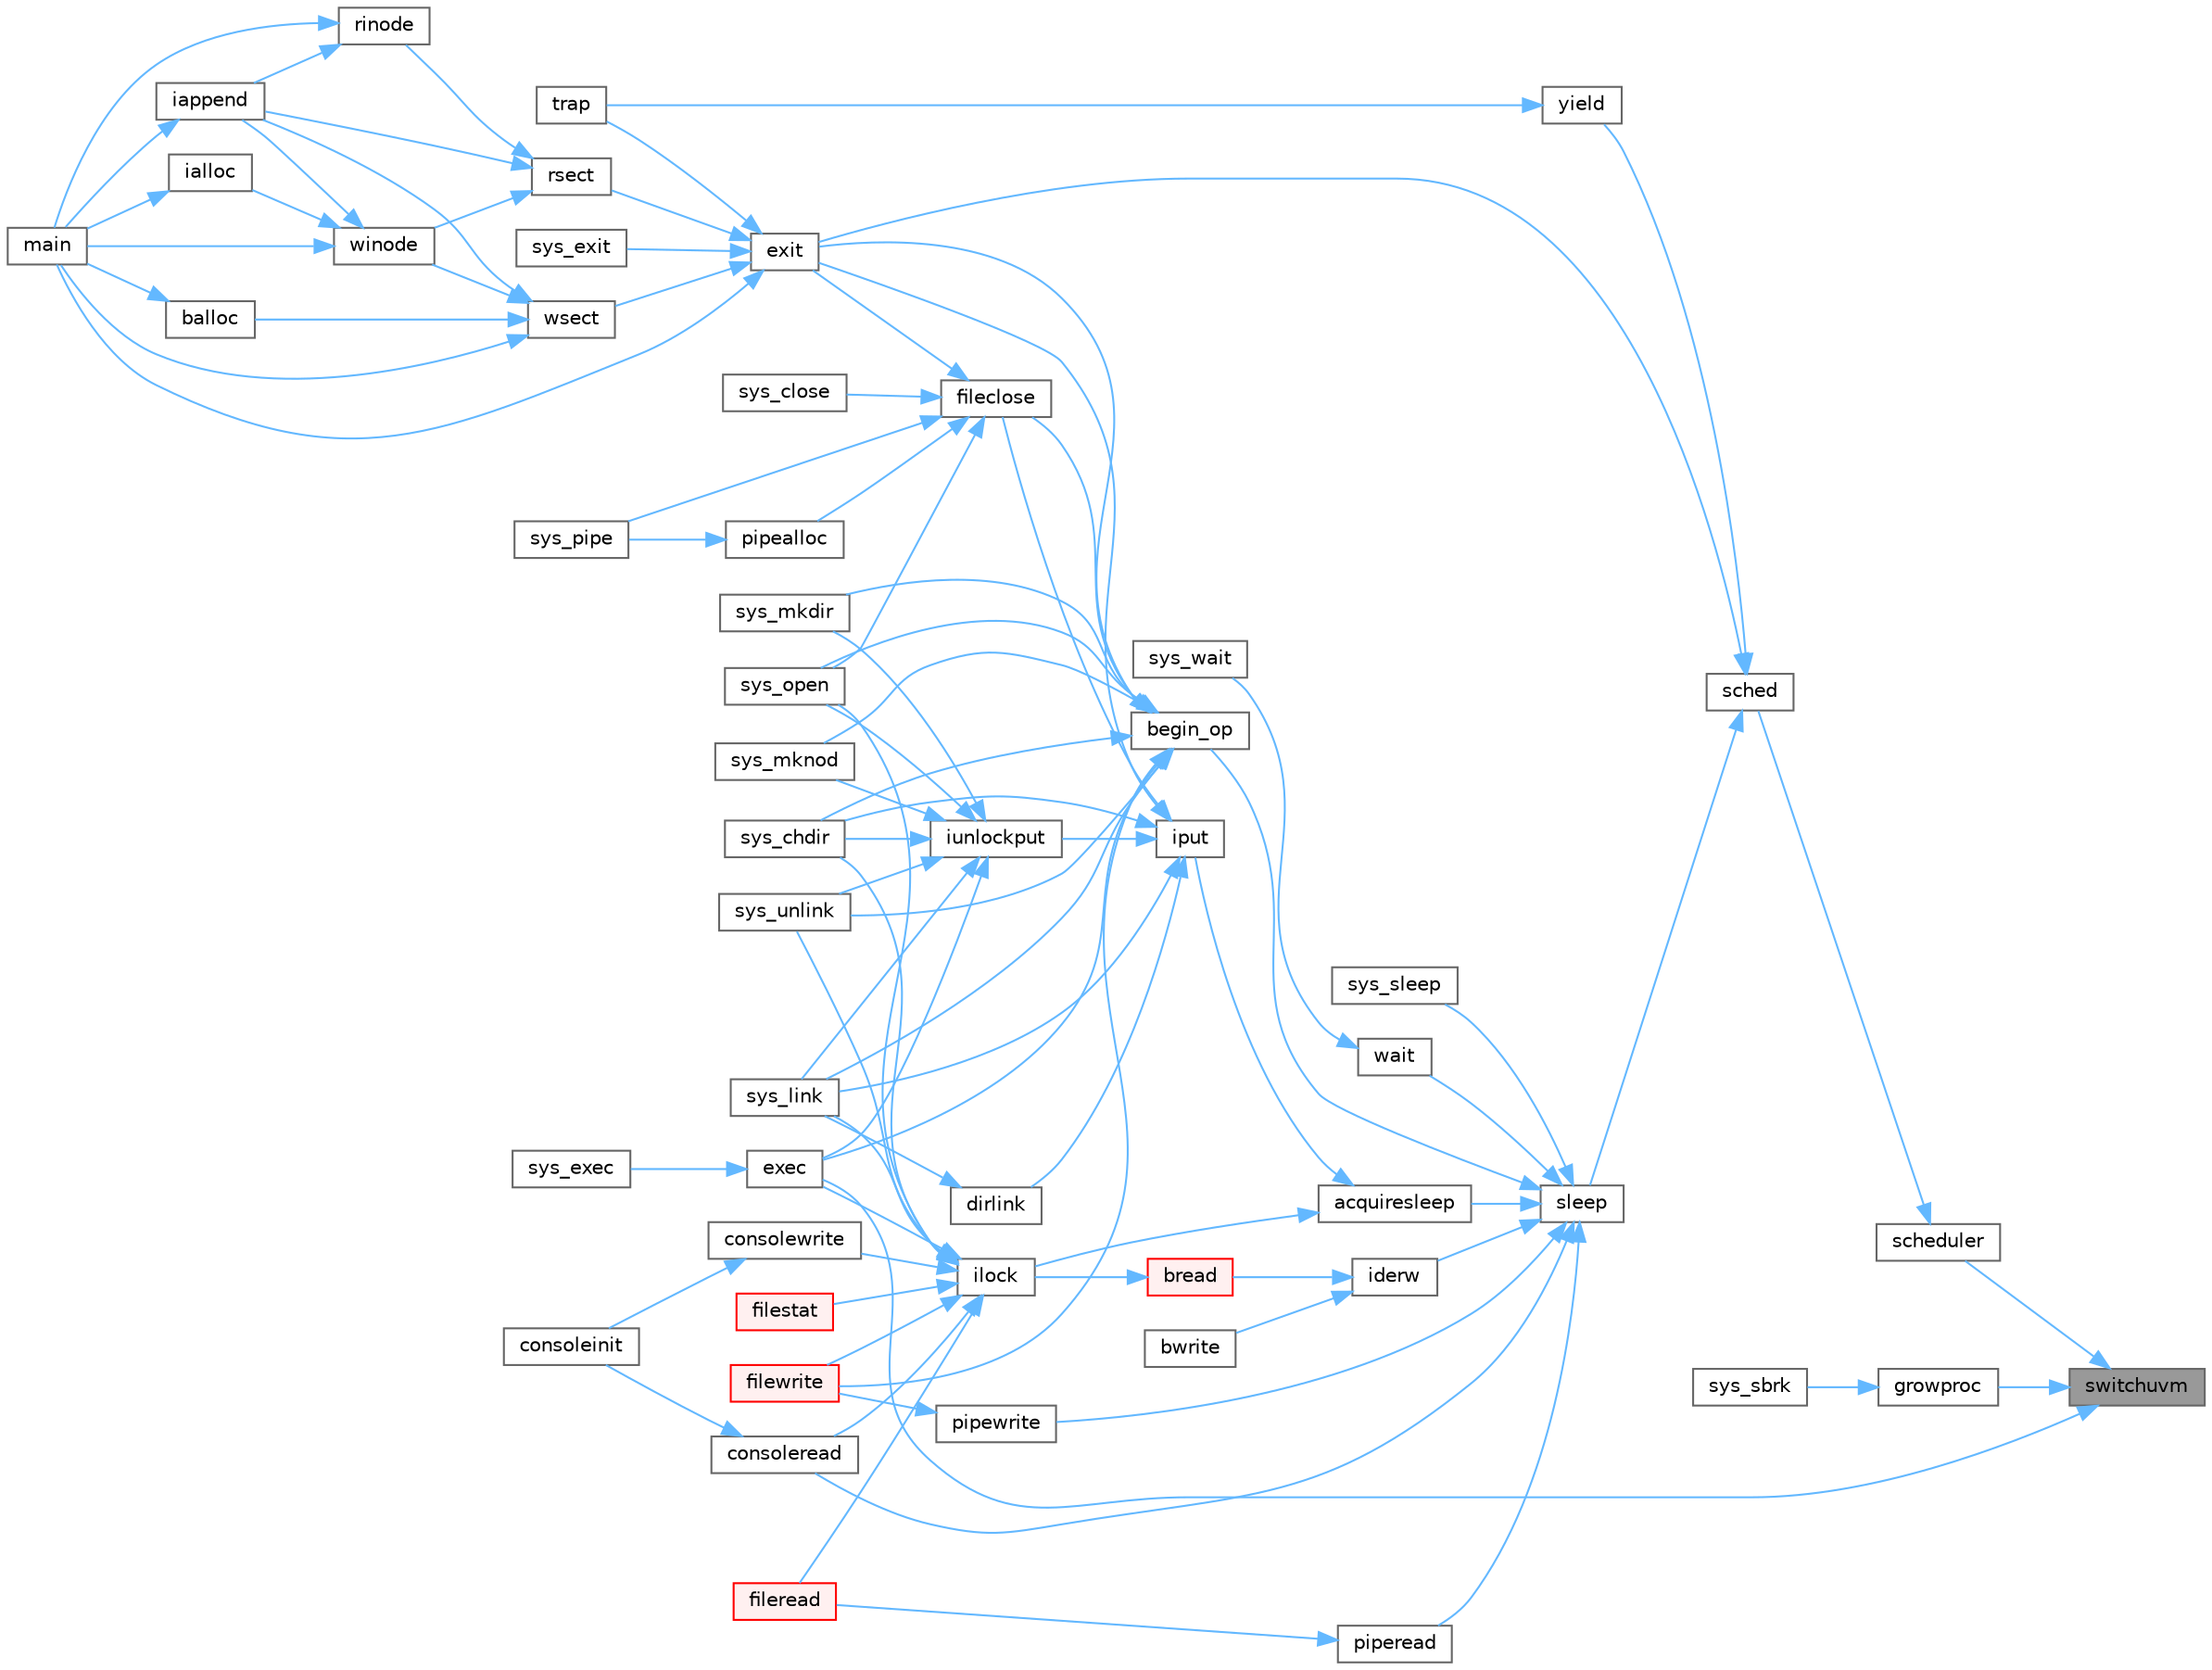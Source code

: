 digraph "switchuvm"
{
 // LATEX_PDF_SIZE
  bgcolor="transparent";
  edge [fontname=Helvetica,fontsize=10,labelfontname=Helvetica,labelfontsize=10];
  node [fontname=Helvetica,fontsize=10,shape=box,height=0.2,width=0.4];
  rankdir="RL";
  Node1 [id="Node000001",label="switchuvm",height=0.2,width=0.4,color="gray40", fillcolor="grey60", style="filled", fontcolor="black",tooltip=" "];
  Node1 -> Node2 [id="edge89_Node000001_Node000002",dir="back",color="steelblue1",style="solid",tooltip=" "];
  Node2 [id="Node000002",label="exec",height=0.2,width=0.4,color="grey40", fillcolor="white", style="filled",URL="$df/dc9/exec_8c.html#ace32454ed0d37834dcb1cb4f8b727e6e",tooltip=" "];
  Node2 -> Node3 [id="edge90_Node000002_Node000003",dir="back",color="steelblue1",style="solid",tooltip=" "];
  Node3 [id="Node000003",label="sys_exec",height=0.2,width=0.4,color="grey40", fillcolor="white", style="filled",URL="$d1/d14/sysfile_8c.html#aeaa813ddeb6a5fac3c45714c7351c526",tooltip=" "];
  Node1 -> Node4 [id="edge91_Node000001_Node000004",dir="back",color="steelblue1",style="solid",tooltip=" "];
  Node4 [id="Node000004",label="growproc",height=0.2,width=0.4,color="grey40", fillcolor="white", style="filled",URL="$d3/dda/proc_8c.html#a9c16214741f4fcd088e5eea468709328",tooltip=" "];
  Node4 -> Node5 [id="edge92_Node000004_Node000005",dir="back",color="steelblue1",style="solid",tooltip=" "];
  Node5 [id="Node000005",label="sys_sbrk",height=0.2,width=0.4,color="grey40", fillcolor="white", style="filled",URL="$dd/d35/sysproc_8c.html#ab21d46be776cf6075a997af525a1a628",tooltip=" "];
  Node1 -> Node6 [id="edge93_Node000001_Node000006",dir="back",color="steelblue1",style="solid",tooltip=" "];
  Node6 [id="Node000006",label="scheduler",height=0.2,width=0.4,color="grey40", fillcolor="white", style="filled",URL="$d3/dda/proc_8c.html#a9fa00b0be5d3c4781048861e2506eb63",tooltip=" "];
  Node6 -> Node7 [id="edge94_Node000006_Node000007",dir="back",color="steelblue1",style="solid",tooltip=" "];
  Node7 [id="Node000007",label="sched",height=0.2,width=0.4,color="grey40", fillcolor="white", style="filled",URL="$d3/dda/proc_8c.html#ad788da91743c333b5bed7c4a0dd12365",tooltip=" "];
  Node7 -> Node8 [id="edge95_Node000007_Node000008",dir="back",color="steelblue1",style="solid",tooltip=" "];
  Node8 [id="Node000008",label="exit",height=0.2,width=0.4,color="grey40", fillcolor="white", style="filled",URL="$d3/dda/proc_8c.html#aaf98ef7cdde3a0dfb2e49919de3298b1",tooltip=" "];
  Node8 -> Node9 [id="edge96_Node000008_Node000009",dir="back",color="steelblue1",style="solid",tooltip=" "];
  Node9 [id="Node000009",label="main",height=0.2,width=0.4,color="grey40", fillcolor="white", style="filled",URL="$d7/d1f/mkfs_8c.html#a0ddf1224851353fc92bfbff6f499fa97",tooltip=" "];
  Node8 -> Node10 [id="edge97_Node000008_Node000010",dir="back",color="steelblue1",style="solid",tooltip=" "];
  Node10 [id="Node000010",label="rsect",height=0.2,width=0.4,color="grey40", fillcolor="white", style="filled",URL="$d7/d1f/mkfs_8c.html#a22ea835ad23cd716a962f30e4882ee80",tooltip=" "];
  Node10 -> Node11 [id="edge98_Node000010_Node000011",dir="back",color="steelblue1",style="solid",tooltip=" "];
  Node11 [id="Node000011",label="iappend",height=0.2,width=0.4,color="grey40", fillcolor="white", style="filled",URL="$d7/d1f/mkfs_8c.html#a268b61616f575ff072f5bb34c83e02e9",tooltip=" "];
  Node11 -> Node9 [id="edge99_Node000011_Node000009",dir="back",color="steelblue1",style="solid",tooltip=" "];
  Node10 -> Node12 [id="edge100_Node000010_Node000012",dir="back",color="steelblue1",style="solid",tooltip=" "];
  Node12 [id="Node000012",label="rinode",height=0.2,width=0.4,color="grey40", fillcolor="white", style="filled",URL="$d7/d1f/mkfs_8c.html#a3b6cb1258a963010211a8e5ddf99defe",tooltip=" "];
  Node12 -> Node11 [id="edge101_Node000012_Node000011",dir="back",color="steelblue1",style="solid",tooltip=" "];
  Node12 -> Node9 [id="edge102_Node000012_Node000009",dir="back",color="steelblue1",style="solid",tooltip=" "];
  Node10 -> Node13 [id="edge103_Node000010_Node000013",dir="back",color="steelblue1",style="solid",tooltip=" "];
  Node13 [id="Node000013",label="winode",height=0.2,width=0.4,color="grey40", fillcolor="white", style="filled",URL="$d7/d1f/mkfs_8c.html#a2540c48cea7dc865909cfb3f8450a887",tooltip=" "];
  Node13 -> Node14 [id="edge104_Node000013_Node000014",dir="back",color="steelblue1",style="solid",tooltip=" "];
  Node14 [id="Node000014",label="ialloc",height=0.2,width=0.4,color="grey40", fillcolor="white", style="filled",URL="$d7/d1f/mkfs_8c.html#a341af7faeda3d6fcb57a5a9fe3a0104a",tooltip=" "];
  Node14 -> Node9 [id="edge105_Node000014_Node000009",dir="back",color="steelblue1",style="solid",tooltip=" "];
  Node13 -> Node11 [id="edge106_Node000013_Node000011",dir="back",color="steelblue1",style="solid",tooltip=" "];
  Node13 -> Node9 [id="edge107_Node000013_Node000009",dir="back",color="steelblue1",style="solid",tooltip=" "];
  Node8 -> Node15 [id="edge108_Node000008_Node000015",dir="back",color="steelblue1",style="solid",tooltip=" "];
  Node15 [id="Node000015",label="sys_exit",height=0.2,width=0.4,color="grey40", fillcolor="white", style="filled",URL="$dd/d35/sysproc_8c.html#aee72faa31a0c32b410aba558ef1d59f2",tooltip=" "];
  Node8 -> Node16 [id="edge109_Node000008_Node000016",dir="back",color="steelblue1",style="solid",tooltip=" "];
  Node16 [id="Node000016",label="trap",height=0.2,width=0.4,color="grey40", fillcolor="white", style="filled",URL="$dc/d6f/trap_8c.html#a372d166e36c086c91e5f5d81e5fead3a",tooltip=" "];
  Node8 -> Node17 [id="edge110_Node000008_Node000017",dir="back",color="steelblue1",style="solid",tooltip=" "];
  Node17 [id="Node000017",label="wsect",height=0.2,width=0.4,color="grey40", fillcolor="white", style="filled",URL="$d7/d1f/mkfs_8c.html#ac62d827d836d1807e4d6f365f32348bb",tooltip=" "];
  Node17 -> Node18 [id="edge111_Node000017_Node000018",dir="back",color="steelblue1",style="solid",tooltip=" "];
  Node18 [id="Node000018",label="balloc",height=0.2,width=0.4,color="grey40", fillcolor="white", style="filled",URL="$d7/d1f/mkfs_8c.html#a327cdfc7a74165d8922ec6c8ba256906",tooltip=" "];
  Node18 -> Node9 [id="edge112_Node000018_Node000009",dir="back",color="steelblue1",style="solid",tooltip=" "];
  Node17 -> Node11 [id="edge113_Node000017_Node000011",dir="back",color="steelblue1",style="solid",tooltip=" "];
  Node17 -> Node9 [id="edge114_Node000017_Node000009",dir="back",color="steelblue1",style="solid",tooltip=" "];
  Node17 -> Node13 [id="edge115_Node000017_Node000013",dir="back",color="steelblue1",style="solid",tooltip=" "];
  Node7 -> Node19 [id="edge116_Node000007_Node000019",dir="back",color="steelblue1",style="solid",tooltip=" "];
  Node19 [id="Node000019",label="sleep",height=0.2,width=0.4,color="grey40", fillcolor="white", style="filled",URL="$d3/dda/proc_8c.html#ae70cc0370342e46f6db3bec367232457",tooltip=" "];
  Node19 -> Node20 [id="edge117_Node000019_Node000020",dir="back",color="steelblue1",style="solid",tooltip=" "];
  Node20 [id="Node000020",label="acquiresleep",height=0.2,width=0.4,color="grey40", fillcolor="white", style="filled",URL="$d8/dd1/sleeplock_8c.html#aaad2d7a86d4859982dd9a132f5128ff2",tooltip=" "];
  Node20 -> Node21 [id="edge118_Node000020_Node000021",dir="back",color="steelblue1",style="solid",tooltip=" "];
  Node21 [id="Node000021",label="ilock",height=0.2,width=0.4,color="grey40", fillcolor="white", style="filled",URL="$d2/d5a/fs_8c.html#aed28187406d84a3aa71f10c6235a03ec",tooltip=" "];
  Node21 -> Node22 [id="edge119_Node000021_Node000022",dir="back",color="steelblue1",style="solid",tooltip=" "];
  Node22 [id="Node000022",label="consoleread",height=0.2,width=0.4,color="grey40", fillcolor="white", style="filled",URL="$d0/d56/console_8c.html#a28ac85a90987662e306ca8efbfe16074",tooltip=" "];
  Node22 -> Node23 [id="edge120_Node000022_Node000023",dir="back",color="steelblue1",style="solid",tooltip=" "];
  Node23 [id="Node000023",label="consoleinit",height=0.2,width=0.4,color="grey40", fillcolor="white", style="filled",URL="$d0/d56/console_8c.html#ab508ff0f4db26fe35cd25fa648f9ee75",tooltip=" "];
  Node21 -> Node24 [id="edge121_Node000021_Node000024",dir="back",color="steelblue1",style="solid",tooltip=" "];
  Node24 [id="Node000024",label="consolewrite",height=0.2,width=0.4,color="grey40", fillcolor="white", style="filled",URL="$d0/d56/console_8c.html#a6af7eb39268127d389792cec37785666",tooltip=" "];
  Node24 -> Node23 [id="edge122_Node000024_Node000023",dir="back",color="steelblue1",style="solid",tooltip=" "];
  Node21 -> Node2 [id="edge123_Node000021_Node000002",dir="back",color="steelblue1",style="solid",tooltip=" "];
  Node21 -> Node25 [id="edge124_Node000021_Node000025",dir="back",color="steelblue1",style="solid",tooltip=" "];
  Node25 [id="Node000025",label="fileread",height=0.2,width=0.4,color="red", fillcolor="#FFF0F0", style="filled",URL="$d6/d13/file_8c.html#a1dc8c87c7e48bdaaf98e9c7047928f29",tooltip=" "];
  Node21 -> Node27 [id="edge125_Node000021_Node000027",dir="back",color="steelblue1",style="solid",tooltip=" "];
  Node27 [id="Node000027",label="filestat",height=0.2,width=0.4,color="red", fillcolor="#FFF0F0", style="filled",URL="$d6/d13/file_8c.html#afff8e849fa54dea2a5a27dbb97474607",tooltip=" "];
  Node21 -> Node29 [id="edge126_Node000021_Node000029",dir="back",color="steelblue1",style="solid",tooltip=" "];
  Node29 [id="Node000029",label="filewrite",height=0.2,width=0.4,color="red", fillcolor="#FFF0F0", style="filled",URL="$d6/d13/file_8c.html#ab8de757a0a9f58dcc6511ea5e46ebb88",tooltip=" "];
  Node21 -> Node31 [id="edge127_Node000021_Node000031",dir="back",color="steelblue1",style="solid",tooltip=" "];
  Node31 [id="Node000031",label="sys_chdir",height=0.2,width=0.4,color="grey40", fillcolor="white", style="filled",URL="$d1/d14/sysfile_8c.html#ad1c5f8693cb35b9605fee09eebdda640",tooltip=" "];
  Node21 -> Node32 [id="edge128_Node000021_Node000032",dir="back",color="steelblue1",style="solid",tooltip=" "];
  Node32 [id="Node000032",label="sys_link",height=0.2,width=0.4,color="grey40", fillcolor="white", style="filled",URL="$d1/d14/sysfile_8c.html#a759600870314007ac558871239122fb7",tooltip=" "];
  Node21 -> Node33 [id="edge129_Node000021_Node000033",dir="back",color="steelblue1",style="solid",tooltip=" "];
  Node33 [id="Node000033",label="sys_open",height=0.2,width=0.4,color="grey40", fillcolor="white", style="filled",URL="$d1/d14/sysfile_8c.html#a74e45efc661ca17c068bc283b3842e6d",tooltip=" "];
  Node21 -> Node34 [id="edge130_Node000021_Node000034",dir="back",color="steelblue1",style="solid",tooltip=" "];
  Node34 [id="Node000034",label="sys_unlink",height=0.2,width=0.4,color="grey40", fillcolor="white", style="filled",URL="$d1/d14/sysfile_8c.html#ae1e58ee11d41f643929520d8c1640da7",tooltip=" "];
  Node20 -> Node35 [id="edge131_Node000020_Node000035",dir="back",color="steelblue1",style="solid",tooltip=" "];
  Node35 [id="Node000035",label="iput",height=0.2,width=0.4,color="grey40", fillcolor="white", style="filled",URL="$d2/d5a/fs_8c.html#ab3c447f135c68e4c3c1f8d5866f6e77b",tooltip=" "];
  Node35 -> Node36 [id="edge132_Node000035_Node000036",dir="back",color="steelblue1",style="solid",tooltip=" "];
  Node36 [id="Node000036",label="dirlink",height=0.2,width=0.4,color="grey40", fillcolor="white", style="filled",URL="$d2/d5a/fs_8c.html#a69a135a0e8a06d9f306d77ebc0c1f7a0",tooltip=" "];
  Node36 -> Node32 [id="edge133_Node000036_Node000032",dir="back",color="steelblue1",style="solid",tooltip=" "];
  Node35 -> Node8 [id="edge134_Node000035_Node000008",dir="back",color="steelblue1",style="solid",tooltip=" "];
  Node35 -> Node37 [id="edge135_Node000035_Node000037",dir="back",color="steelblue1",style="solid",tooltip=" "];
  Node37 [id="Node000037",label="fileclose",height=0.2,width=0.4,color="grey40", fillcolor="white", style="filled",URL="$d6/d13/file_8c.html#ae557c81ab89c24219146144bb6adaa2c",tooltip=" "];
  Node37 -> Node8 [id="edge136_Node000037_Node000008",dir="back",color="steelblue1",style="solid",tooltip=" "];
  Node37 -> Node38 [id="edge137_Node000037_Node000038",dir="back",color="steelblue1",style="solid",tooltip=" "];
  Node38 [id="Node000038",label="pipealloc",height=0.2,width=0.4,color="grey40", fillcolor="white", style="filled",URL="$d1/d47/pipe_8c.html#a9d6f0c526148e6002b6776619c7563e6",tooltip=" "];
  Node38 -> Node39 [id="edge138_Node000038_Node000039",dir="back",color="steelblue1",style="solid",tooltip=" "];
  Node39 [id="Node000039",label="sys_pipe",height=0.2,width=0.4,color="grey40", fillcolor="white", style="filled",URL="$d1/d14/sysfile_8c.html#a9a70db941def46ec25939e6c2d30e399",tooltip=" "];
  Node37 -> Node40 [id="edge139_Node000037_Node000040",dir="back",color="steelblue1",style="solid",tooltip=" "];
  Node40 [id="Node000040",label="sys_close",height=0.2,width=0.4,color="grey40", fillcolor="white", style="filled",URL="$d1/d14/sysfile_8c.html#a32945488fd39bc405757177b37cd2250",tooltip=" "];
  Node37 -> Node33 [id="edge140_Node000037_Node000033",dir="back",color="steelblue1",style="solid",tooltip=" "];
  Node37 -> Node39 [id="edge141_Node000037_Node000039",dir="back",color="steelblue1",style="solid",tooltip=" "];
  Node35 -> Node41 [id="edge142_Node000035_Node000041",dir="back",color="steelblue1",style="solid",tooltip=" "];
  Node41 [id="Node000041",label="iunlockput",height=0.2,width=0.4,color="grey40", fillcolor="white", style="filled",URL="$d2/d5a/fs_8c.html#a207b3008bae35596c55ec7c4fc6875eb",tooltip=" "];
  Node41 -> Node2 [id="edge143_Node000041_Node000002",dir="back",color="steelblue1",style="solid",tooltip=" "];
  Node41 -> Node31 [id="edge144_Node000041_Node000031",dir="back",color="steelblue1",style="solid",tooltip=" "];
  Node41 -> Node32 [id="edge145_Node000041_Node000032",dir="back",color="steelblue1",style="solid",tooltip=" "];
  Node41 -> Node42 [id="edge146_Node000041_Node000042",dir="back",color="steelblue1",style="solid",tooltip=" "];
  Node42 [id="Node000042",label="sys_mkdir",height=0.2,width=0.4,color="grey40", fillcolor="white", style="filled",URL="$d1/d14/sysfile_8c.html#a057e5bce2de7a87ebfd2dc33967bca4a",tooltip=" "];
  Node41 -> Node43 [id="edge147_Node000041_Node000043",dir="back",color="steelblue1",style="solid",tooltip=" "];
  Node43 [id="Node000043",label="sys_mknod",height=0.2,width=0.4,color="grey40", fillcolor="white", style="filled",URL="$d1/d14/sysfile_8c.html#a25697aa3d828b5878d38170d724adb27",tooltip=" "];
  Node41 -> Node33 [id="edge148_Node000041_Node000033",dir="back",color="steelblue1",style="solid",tooltip=" "];
  Node41 -> Node34 [id="edge149_Node000041_Node000034",dir="back",color="steelblue1",style="solid",tooltip=" "];
  Node35 -> Node31 [id="edge150_Node000035_Node000031",dir="back",color="steelblue1",style="solid",tooltip=" "];
  Node35 -> Node32 [id="edge151_Node000035_Node000032",dir="back",color="steelblue1",style="solid",tooltip=" "];
  Node19 -> Node44 [id="edge152_Node000019_Node000044",dir="back",color="steelblue1",style="solid",tooltip=" "];
  Node44 [id="Node000044",label="begin_op",height=0.2,width=0.4,color="grey40", fillcolor="white", style="filled",URL="$d7/df8/log_8c.html#ac96aa31ffc0500e749c62c4d377c21c9",tooltip=" "];
  Node44 -> Node2 [id="edge153_Node000044_Node000002",dir="back",color="steelblue1",style="solid",tooltip=" "];
  Node44 -> Node8 [id="edge154_Node000044_Node000008",dir="back",color="steelblue1",style="solid",tooltip=" "];
  Node44 -> Node37 [id="edge155_Node000044_Node000037",dir="back",color="steelblue1",style="solid",tooltip=" "];
  Node44 -> Node29 [id="edge156_Node000044_Node000029",dir="back",color="steelblue1",style="solid",tooltip=" "];
  Node44 -> Node31 [id="edge157_Node000044_Node000031",dir="back",color="steelblue1",style="solid",tooltip=" "];
  Node44 -> Node32 [id="edge158_Node000044_Node000032",dir="back",color="steelblue1",style="solid",tooltip=" "];
  Node44 -> Node42 [id="edge159_Node000044_Node000042",dir="back",color="steelblue1",style="solid",tooltip=" "];
  Node44 -> Node43 [id="edge160_Node000044_Node000043",dir="back",color="steelblue1",style="solid",tooltip=" "];
  Node44 -> Node33 [id="edge161_Node000044_Node000033",dir="back",color="steelblue1",style="solid",tooltip=" "];
  Node44 -> Node34 [id="edge162_Node000044_Node000034",dir="back",color="steelblue1",style="solid",tooltip=" "];
  Node19 -> Node22 [id="edge163_Node000019_Node000022",dir="back",color="steelblue1",style="solid",tooltip=" "];
  Node19 -> Node45 [id="edge164_Node000019_Node000045",dir="back",color="steelblue1",style="solid",tooltip=" "];
  Node45 [id="Node000045",label="iderw",height=0.2,width=0.4,color="grey40", fillcolor="white", style="filled",URL="$da/d9b/memide_8c.html#a7f36b008f02088c86f76e98e05b55af5",tooltip=" "];
  Node45 -> Node46 [id="edge165_Node000045_Node000046",dir="back",color="steelblue1",style="solid",tooltip=" "];
  Node46 [id="Node000046",label="bread",height=0.2,width=0.4,color="red", fillcolor="#FFF0F0", style="filled",URL="$dc/de6/bio_8c.html#a30b8d2ef2300ed8e3d879a428fe39898",tooltip=" "];
  Node46 -> Node21 [id="edge166_Node000046_Node000021",dir="back",color="steelblue1",style="solid",tooltip=" "];
  Node45 -> Node57 [id="edge167_Node000045_Node000057",dir="back",color="steelblue1",style="solid",tooltip=" "];
  Node57 [id="Node000057",label="bwrite",height=0.2,width=0.4,color="grey40", fillcolor="white", style="filled",URL="$dc/de6/bio_8c.html#a63c899c13b176ddf80064d32225e1298",tooltip=" "];
  Node19 -> Node58 [id="edge168_Node000019_Node000058",dir="back",color="steelblue1",style="solid",tooltip=" "];
  Node58 [id="Node000058",label="piperead",height=0.2,width=0.4,color="grey40", fillcolor="white", style="filled",URL="$d1/d47/pipe_8c.html#ad4cce6144039b615d139f8660c60293a",tooltip=" "];
  Node58 -> Node25 [id="edge169_Node000058_Node000025",dir="back",color="steelblue1",style="solid",tooltip=" "];
  Node19 -> Node59 [id="edge170_Node000019_Node000059",dir="back",color="steelblue1",style="solid",tooltip=" "];
  Node59 [id="Node000059",label="pipewrite",height=0.2,width=0.4,color="grey40", fillcolor="white", style="filled",URL="$d1/d47/pipe_8c.html#acfca0fab7d2c0c0dcc56359c8febe14a",tooltip=" "];
  Node59 -> Node29 [id="edge171_Node000059_Node000029",dir="back",color="steelblue1",style="solid",tooltip=" "];
  Node19 -> Node60 [id="edge172_Node000019_Node000060",dir="back",color="steelblue1",style="solid",tooltip=" "];
  Node60 [id="Node000060",label="sys_sleep",height=0.2,width=0.4,color="grey40", fillcolor="white", style="filled",URL="$dd/d35/sysproc_8c.html#a59778ec9bfa6b6f2100b43fbba000573",tooltip=" "];
  Node19 -> Node61 [id="edge173_Node000019_Node000061",dir="back",color="steelblue1",style="solid",tooltip=" "];
  Node61 [id="Node000061",label="wait",height=0.2,width=0.4,color="grey40", fillcolor="white", style="filled",URL="$d3/dda/proc_8c.html#af6f31822f7e737b4e414bdac1ccb59a4",tooltip=" "];
  Node61 -> Node62 [id="edge174_Node000061_Node000062",dir="back",color="steelblue1",style="solid",tooltip=" "];
  Node62 [id="Node000062",label="sys_wait",height=0.2,width=0.4,color="grey40", fillcolor="white", style="filled",URL="$dd/d35/sysproc_8c.html#ad202e06addda05ba6fe60f05d3f61913",tooltip=" "];
  Node7 -> Node63 [id="edge175_Node000007_Node000063",dir="back",color="steelblue1",style="solid",tooltip=" "];
  Node63 [id="Node000063",label="yield",height=0.2,width=0.4,color="grey40", fillcolor="white", style="filled",URL="$d3/dda/proc_8c.html#a7cb51f5c2b5cad3766f19eb69c92793b",tooltip=" "];
  Node63 -> Node16 [id="edge176_Node000063_Node000016",dir="back",color="steelblue1",style="solid",tooltip=" "];
}
